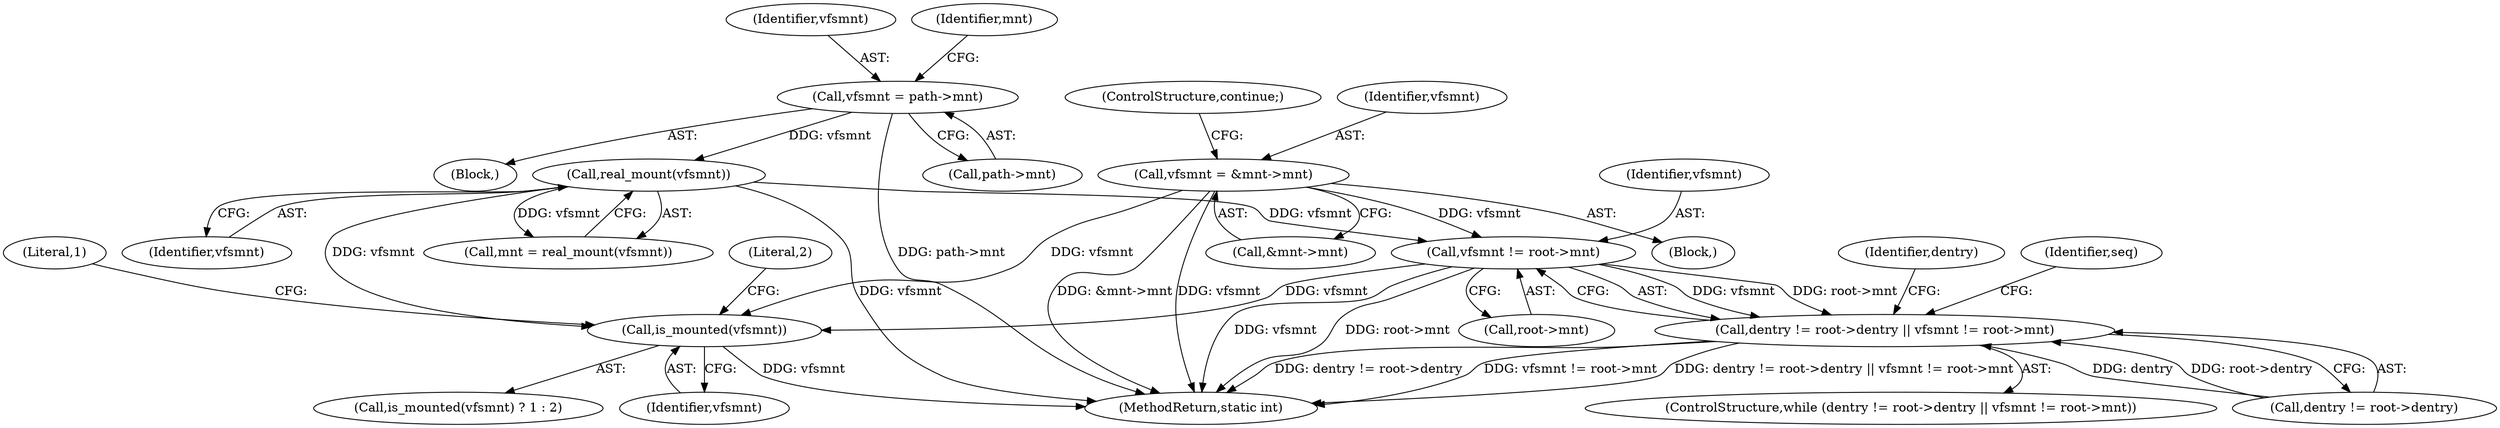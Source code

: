 digraph "0_linux_cde93be45a8a90d8c264c776fab63487b5038a65@pointer" {
"1000171" [label="(Call,vfsmnt != root->mnt)"];
"1000228" [label="(Call,vfsmnt = &mnt->mnt)"];
"1000157" [label="(Call,real_mount(vfsmnt))"];
"1000150" [label="(Call,vfsmnt = path->mnt)"];
"1000165" [label="(Call,dentry != root->dentry || vfsmnt != root->mnt)"];
"1000241" [label="(Call,is_mounted(vfsmnt))"];
"1000228" [label="(Call,vfsmnt = &mnt->mnt)"];
"1000234" [label="(ControlStructure,continue;)"];
"1000229" [label="(Identifier,vfsmnt)"];
"1000155" [label="(Call,mnt = real_mount(vfsmnt))"];
"1000345" [label="(MethodReturn,static int)"];
"1000218" [label="(Block,)"];
"1000171" [label="(Call,vfsmnt != root->mnt)"];
"1000166" [label="(Call,dentry != root->dentry)"];
"1000152" [label="(Call,path->mnt)"];
"1000241" [label="(Call,is_mounted(vfsmnt))"];
"1000181" [label="(Identifier,dentry)"];
"1000240" [label="(Call,is_mounted(vfsmnt) ? 1 : 2)"];
"1000244" [label="(Literal,2)"];
"1000151" [label="(Identifier,vfsmnt)"];
"1000243" [label="(Literal,1)"];
"1000242" [label="(Identifier,vfsmnt)"];
"1000150" [label="(Call,vfsmnt = path->mnt)"];
"1000107" [label="(Block,)"];
"1000164" [label="(ControlStructure,while (dentry != root->dentry || vfsmnt != root->mnt))"];
"1000173" [label="(Call,root->mnt)"];
"1000165" [label="(Call,dentry != root->dentry || vfsmnt != root->mnt)"];
"1000156" [label="(Identifier,mnt)"];
"1000230" [label="(Call,&mnt->mnt)"];
"1000273" [label="(Identifier,seq)"];
"1000158" [label="(Identifier,vfsmnt)"];
"1000157" [label="(Call,real_mount(vfsmnt))"];
"1000172" [label="(Identifier,vfsmnt)"];
"1000171" -> "1000165"  [label="AST: "];
"1000171" -> "1000173"  [label="CFG: "];
"1000172" -> "1000171"  [label="AST: "];
"1000173" -> "1000171"  [label="AST: "];
"1000165" -> "1000171"  [label="CFG: "];
"1000171" -> "1000345"  [label="DDG: vfsmnt"];
"1000171" -> "1000345"  [label="DDG: root->mnt"];
"1000171" -> "1000165"  [label="DDG: vfsmnt"];
"1000171" -> "1000165"  [label="DDG: root->mnt"];
"1000228" -> "1000171"  [label="DDG: vfsmnt"];
"1000157" -> "1000171"  [label="DDG: vfsmnt"];
"1000171" -> "1000241"  [label="DDG: vfsmnt"];
"1000228" -> "1000218"  [label="AST: "];
"1000228" -> "1000230"  [label="CFG: "];
"1000229" -> "1000228"  [label="AST: "];
"1000230" -> "1000228"  [label="AST: "];
"1000234" -> "1000228"  [label="CFG: "];
"1000228" -> "1000345"  [label="DDG: vfsmnt"];
"1000228" -> "1000345"  [label="DDG: &mnt->mnt"];
"1000228" -> "1000241"  [label="DDG: vfsmnt"];
"1000157" -> "1000155"  [label="AST: "];
"1000157" -> "1000158"  [label="CFG: "];
"1000158" -> "1000157"  [label="AST: "];
"1000155" -> "1000157"  [label="CFG: "];
"1000157" -> "1000345"  [label="DDG: vfsmnt"];
"1000157" -> "1000155"  [label="DDG: vfsmnt"];
"1000150" -> "1000157"  [label="DDG: vfsmnt"];
"1000157" -> "1000241"  [label="DDG: vfsmnt"];
"1000150" -> "1000107"  [label="AST: "];
"1000150" -> "1000152"  [label="CFG: "];
"1000151" -> "1000150"  [label="AST: "];
"1000152" -> "1000150"  [label="AST: "];
"1000156" -> "1000150"  [label="CFG: "];
"1000150" -> "1000345"  [label="DDG: path->mnt"];
"1000165" -> "1000164"  [label="AST: "];
"1000165" -> "1000166"  [label="CFG: "];
"1000166" -> "1000165"  [label="AST: "];
"1000181" -> "1000165"  [label="CFG: "];
"1000273" -> "1000165"  [label="CFG: "];
"1000165" -> "1000345"  [label="DDG: dentry != root->dentry"];
"1000165" -> "1000345"  [label="DDG: vfsmnt != root->mnt"];
"1000165" -> "1000345"  [label="DDG: dentry != root->dentry || vfsmnt != root->mnt"];
"1000166" -> "1000165"  [label="DDG: dentry"];
"1000166" -> "1000165"  [label="DDG: root->dentry"];
"1000241" -> "1000240"  [label="AST: "];
"1000241" -> "1000242"  [label="CFG: "];
"1000242" -> "1000241"  [label="AST: "];
"1000243" -> "1000241"  [label="CFG: "];
"1000244" -> "1000241"  [label="CFG: "];
"1000241" -> "1000345"  [label="DDG: vfsmnt"];
}
